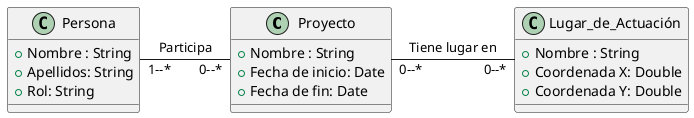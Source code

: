 @startuml
class Proyecto {
+ Nombre : String
+ Fecha de inicio: Date
+ Fecha de fin: Date
}

class Miembro_del_Equipo as "Persona"{
+ Nombre : String
+ Apellidos: String
+ Rol: String
}

class Lugar_de_Actuación {
+ Nombre : String
+ Coordenada X: Double
+ Coordenada Y: Double
}

Miembro_del_Equipo "1--*" - "0--*" Proyecto : Participa

Proyecto "0--*" - "0--*" Lugar_de_Actuación: Tiene lugar en

@enduml